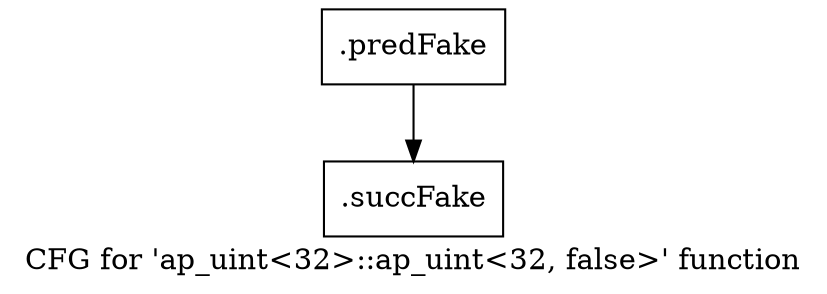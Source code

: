 digraph "CFG for 'ap_uint\<32\>::ap_uint\<32, false\>' function" {
	label="CFG for 'ap_uint\<32\>::ap_uint\<32, false\>' function";

	Node0x5d80ce0 [shape=record,filename="",linenumber="",label="{.predFake}"];
	Node0x5d80ce0 -> Node0x62859e0[ callList="" memoryops="" filename="/mnt/xilinx/Vitis_HLS/2021.2/include/ap_int.h" execusionnum="10161"];
	Node0x62859e0 [shape=record,filename="/mnt/xilinx/Vitis_HLS/2021.2/include/ap_int.h",linenumber="291",label="{.succFake}"];
}
